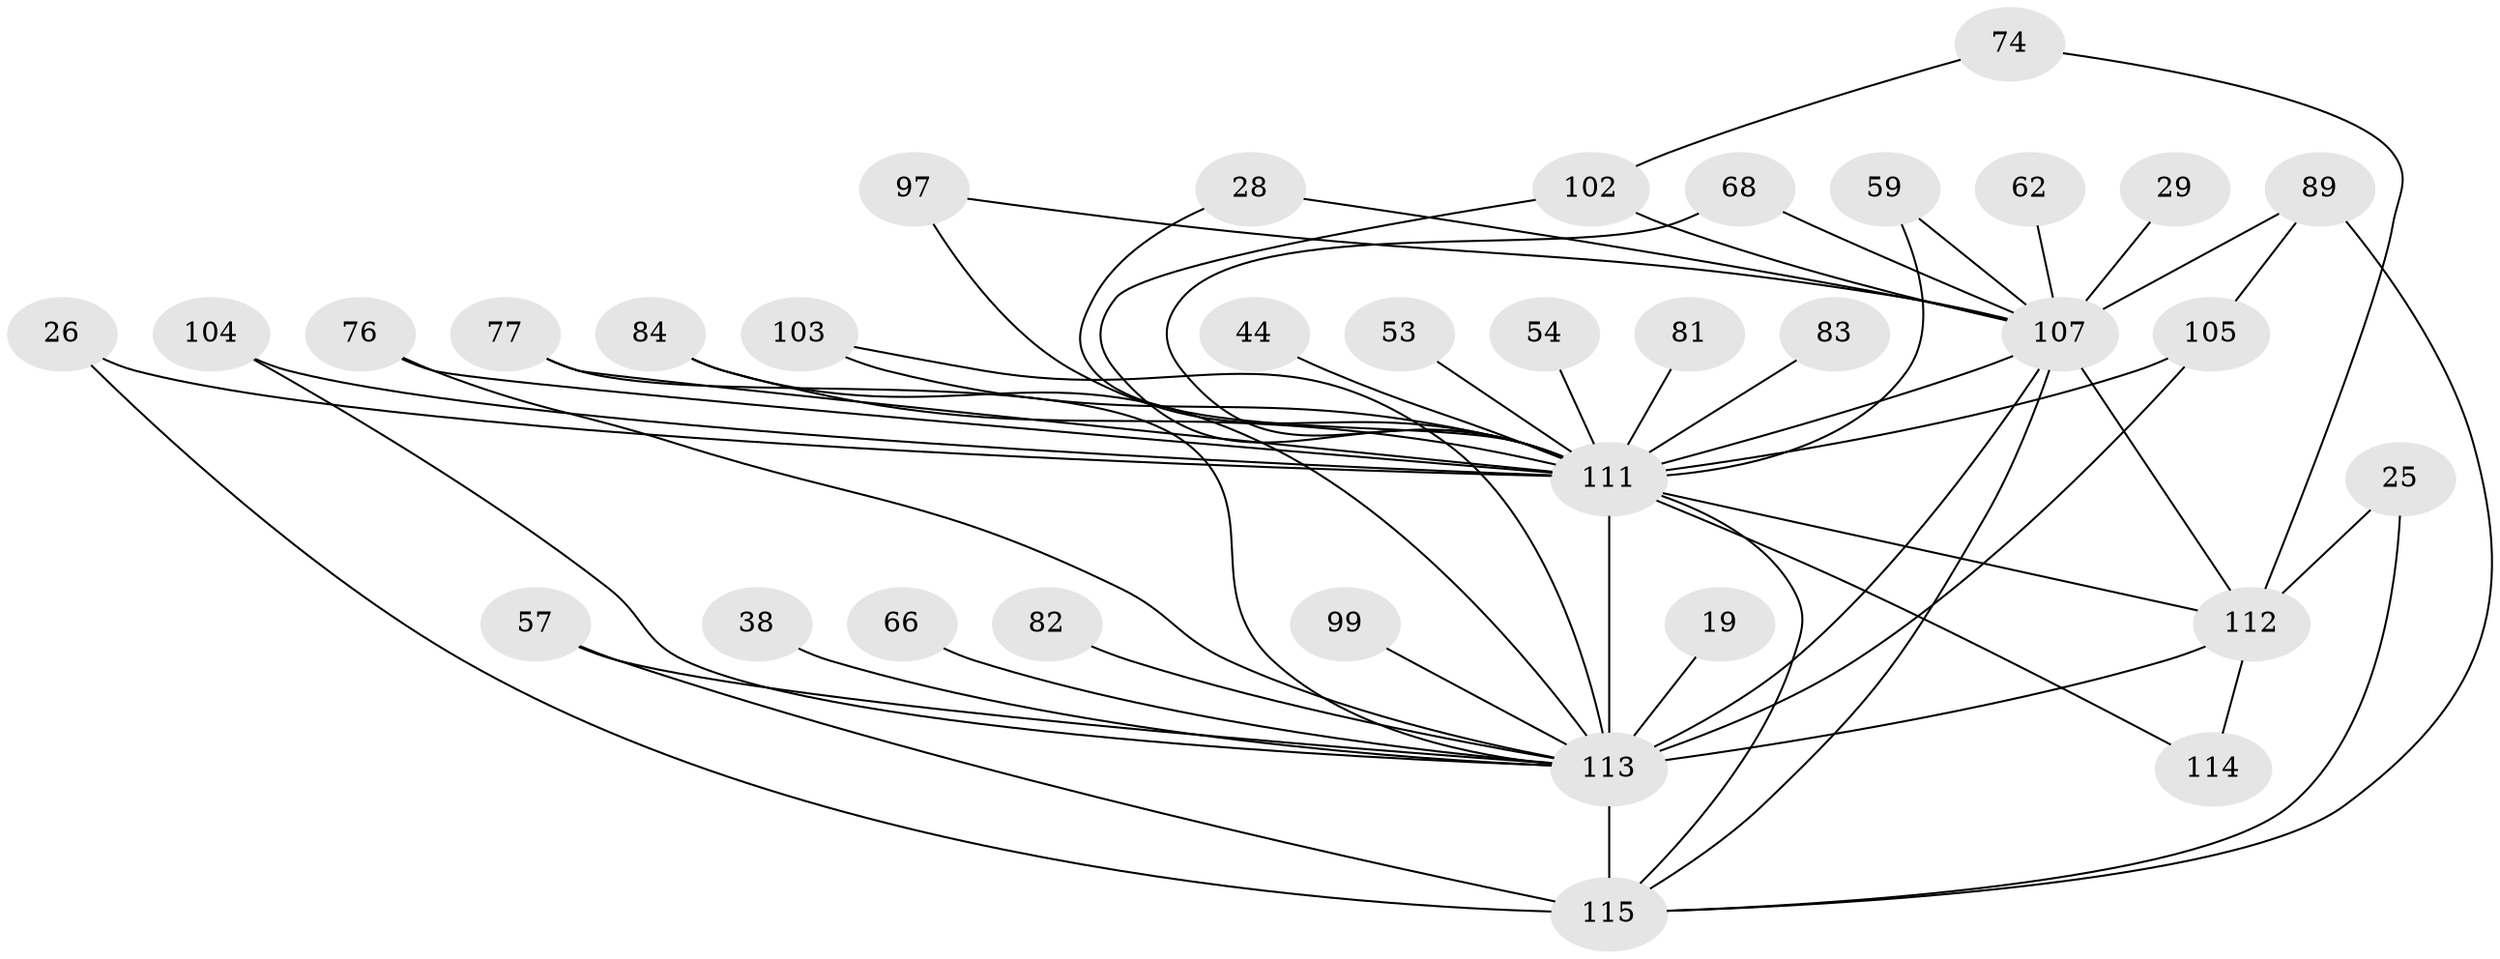 // original degree distribution, {18: 0.017391304347826087, 22: 0.008695652173913044, 24: 0.008695652173913044, 30: 0.008695652173913044, 11: 0.008695652173913044, 21: 0.008695652173913044, 20: 0.008695652173913044, 13: 0.008695652173913044, 29: 0.008695652173913044, 2: 0.5478260869565217, 5: 0.05217391304347826, 8: 0.02608695652173913, 4: 0.09565217391304348, 10: 0.008695652173913044, 3: 0.16521739130434782, 7: 0.008695652173913044, 6: 0.008695652173913044}
// Generated by graph-tools (version 1.1) at 2025/48/03/04/25 21:48:33]
// undirected, 34 vertices, 56 edges
graph export_dot {
graph [start="1"]
  node [color=gray90,style=filled];
  19;
  25;
  26;
  28;
  29;
  38;
  44;
  53;
  54;
  57;
  59;
  62;
  66;
  68 [super="+65"];
  74;
  76;
  77;
  81;
  82 [super="+39"];
  83;
  84 [super="+23"];
  89 [super="+86"];
  97 [super="+47+92"];
  99;
  102 [super="+85+101"];
  103 [super="+73"];
  104;
  105 [super="+42+45+51"];
  107 [super="+95+7+11"];
  111 [super="+16+106+96+55+108"];
  112 [super="+70+93+79+109+110+98+91"];
  113 [super="+88+69+67+9+6"];
  114;
  115 [super="+8"];
  19 -- 113 [weight=2];
  25 -- 112;
  25 -- 115;
  26 -- 115;
  26 -- 111;
  28 -- 107;
  28 -- 111;
  29 -- 107 [weight=2];
  38 -- 113 [weight=2];
  44 -- 111 [weight=2];
  53 -- 111 [weight=2];
  54 -- 111 [weight=2];
  57 -- 113;
  57 -- 115;
  59 -- 111;
  59 -- 107;
  62 -- 107 [weight=2];
  66 -- 113;
  68 -- 107 [weight=2];
  68 -- 111;
  74 -- 102;
  74 -- 112;
  76 -- 113;
  76 -- 111;
  77 -- 113;
  77 -- 111;
  81 -- 111 [weight=2];
  82 -- 113 [weight=3];
  83 -- 111 [weight=2];
  84 -- 113;
  84 -- 111 [weight=3];
  89 -- 105;
  89 -- 107 [weight=2];
  89 -- 115;
  97 -- 107;
  97 -- 111 [weight=3];
  99 -- 113 [weight=2];
  102 -- 107 [weight=3];
  102 -- 111 [weight=3];
  103 -- 113;
  103 -- 111 [weight=4];
  104 -- 113;
  104 -- 111;
  105 -- 113 [weight=3];
  105 -- 111 [weight=4];
  107 -- 113 [weight=10];
  107 -- 111 [weight=8];
  107 -- 112;
  107 -- 115 [weight=4];
  111 -- 112 [weight=13];
  111 -- 113 [weight=36];
  111 -- 114;
  111 -- 115 [weight=4];
  112 -- 113 [weight=4];
  112 -- 114;
  113 -- 115 [weight=10];
}
